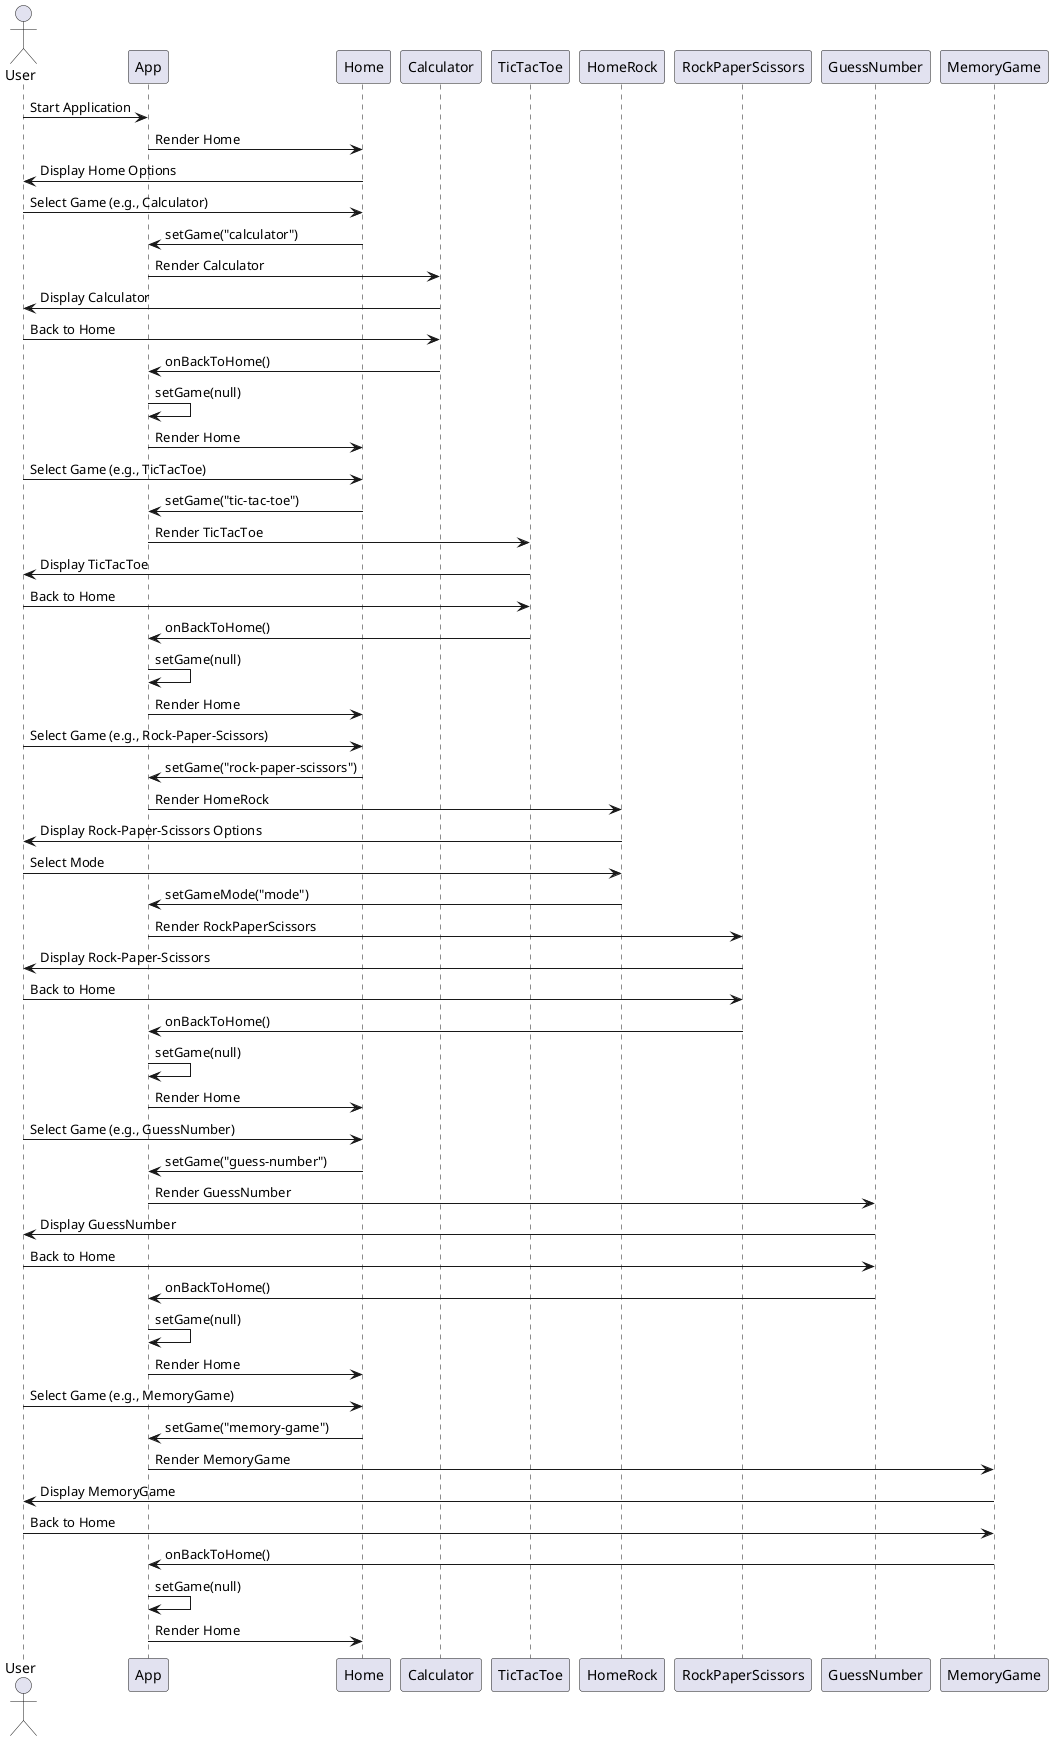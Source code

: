 
@startuml
actor User
participant App
participant Home
participant Calculator
participant TicTacToe
participant HomeRock
participant RockPaperScissors
participant GuessNumber
participant MemoryGame

User -> App: Start Application
App -> Home: Render Home
Home -> User: Display Home Options

User -> Home: Select Game (e.g., Calculator)
Home -> App: setGame("calculator")
App -> Calculator: Render Calculator
Calculator -> User: Display Calculator

User -> Calculator: Back to Home
Calculator -> App: onBackToHome()
App -> App: setGame(null)
App -> Home: Render Home

User -> Home: Select Game (e.g., TicTacToe)
Home -> App: setGame("tic-tac-toe")
App -> TicTacToe: Render TicTacToe
TicTacToe -> User: Display TicTacToe

User -> TicTacToe: Back to Home
TicTacToe -> App: onBackToHome()
App -> App: setGame(null)
App -> Home: Render Home

User -> Home: Select Game (e.g., Rock-Paper-Scissors)
Home -> App: setGame("rock-paper-scissors")
App -> HomeRock: Render HomeRock
HomeRock -> User: Display Rock-Paper-Scissors Options

User -> HomeRock: Select Mode
HomeRock -> App: setGameMode("mode")
App -> RockPaperScissors: Render RockPaperScissors
RockPaperScissors -> User: Display Rock-Paper-Scissors

User -> RockPaperScissors: Back to Home
RockPaperScissors -> App: onBackToHome()
App -> App: setGame(null)
App -> Home: Render Home

User -> Home: Select Game (e.g., GuessNumber)
Home -> App: setGame("guess-number")
App -> GuessNumber: Render GuessNumber
GuessNumber -> User: Display GuessNumber

User -> GuessNumber: Back to Home
GuessNumber -> App: onBackToHome()
App -> App: setGame(null)
App -> Home: Render Home

User -> Home: Select Game (e.g., MemoryGame)
Home -> App: setGame("memory-game")
App -> MemoryGame: Render MemoryGame
MemoryGame -> User: Display MemoryGame

User -> MemoryGame: Back to Home
MemoryGame -> App: onBackToHome()
App -> App: setGame(null)
App -> Home: Render Home

@enduml
